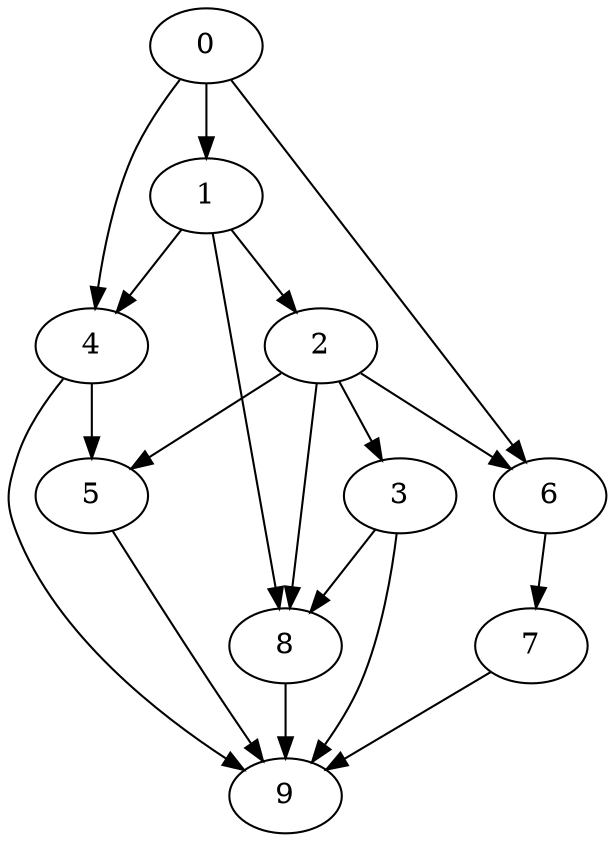 digraph "Random_Nodes_10_Density_1.80_CCR_10.00_WeightType_Random" {
	graph ["Duplicate states"=0,
		GraphType=Random,
		"Max states in OPEN"=0,
		Modes="120000ms; topo-ordered tasks, ; Pruning: task equivalence, fixed order ready list, ; F-value: ; Optimisation: best schedule length (\
SL) optimisation on equal, ",
		NumberOfTasks=10,
		"Pruned using list schedule length"=12,
		"States removed from OPEN"=0,
		TargetSystem="Homogeneous-2",
		"Time to schedule (ms)"=120,
		"Total idle time"=0,
		"Total schedule length"=62,
		"Total sequential time"=62,
		"Total states created"=24
	];
	0	["Finish time"=10,
		Processor=0,
		"Start time"=0,
		Weight=10];
	1	["Finish time"=13,
		Processor=0,
		"Start time"=10,
		Weight=3];
	0 -> 1	[Weight=52];
	4	["Finish time"=20,
		Processor=0,
		"Start time"=15,
		Weight=5];
	0 -> 4	[Weight=58];
	6	["Finish time"=35,
		Processor=0,
		"Start time"=28,
		Weight=7];
	0 -> 6	[Weight=29];
	2	["Finish time"=15,
		Processor=0,
		"Start time"=13,
		Weight=2];
	1 -> 2	[Weight=35];
	1 -> 4	[Weight=23];
	8	["Finish time"=49,
		Processor=0,
		"Start time"=41,
		Weight=8];
	1 -> 8	[Weight=23];
	3	["Finish time"=28,
		Processor=0,
		"Start time"=20,
		Weight=8];
	2 -> 3	[Weight=35];
	2 -> 6	[Weight=29];
	5	["Finish time"=41,
		Processor=0,
		"Start time"=35,
		Weight=6];
	2 -> 5	[Weight=12];
	2 -> 8	[Weight=58];
	4 -> 5	[Weight=29];
	9	["Finish time"=62,
		Processor=0,
		"Start time"=58,
		Weight=4];
	4 -> 9	[Weight=17];
	3 -> 8	[Weight=46];
	3 -> 9	[Weight=23];
	7	["Finish time"=58,
		Processor=0,
		"Start time"=49,
		Weight=9];
	6 -> 7	[Weight=41];
	5 -> 9	[Weight=58];
	8 -> 9	[Weight=35];
	7 -> 9	[Weight=17];
}
